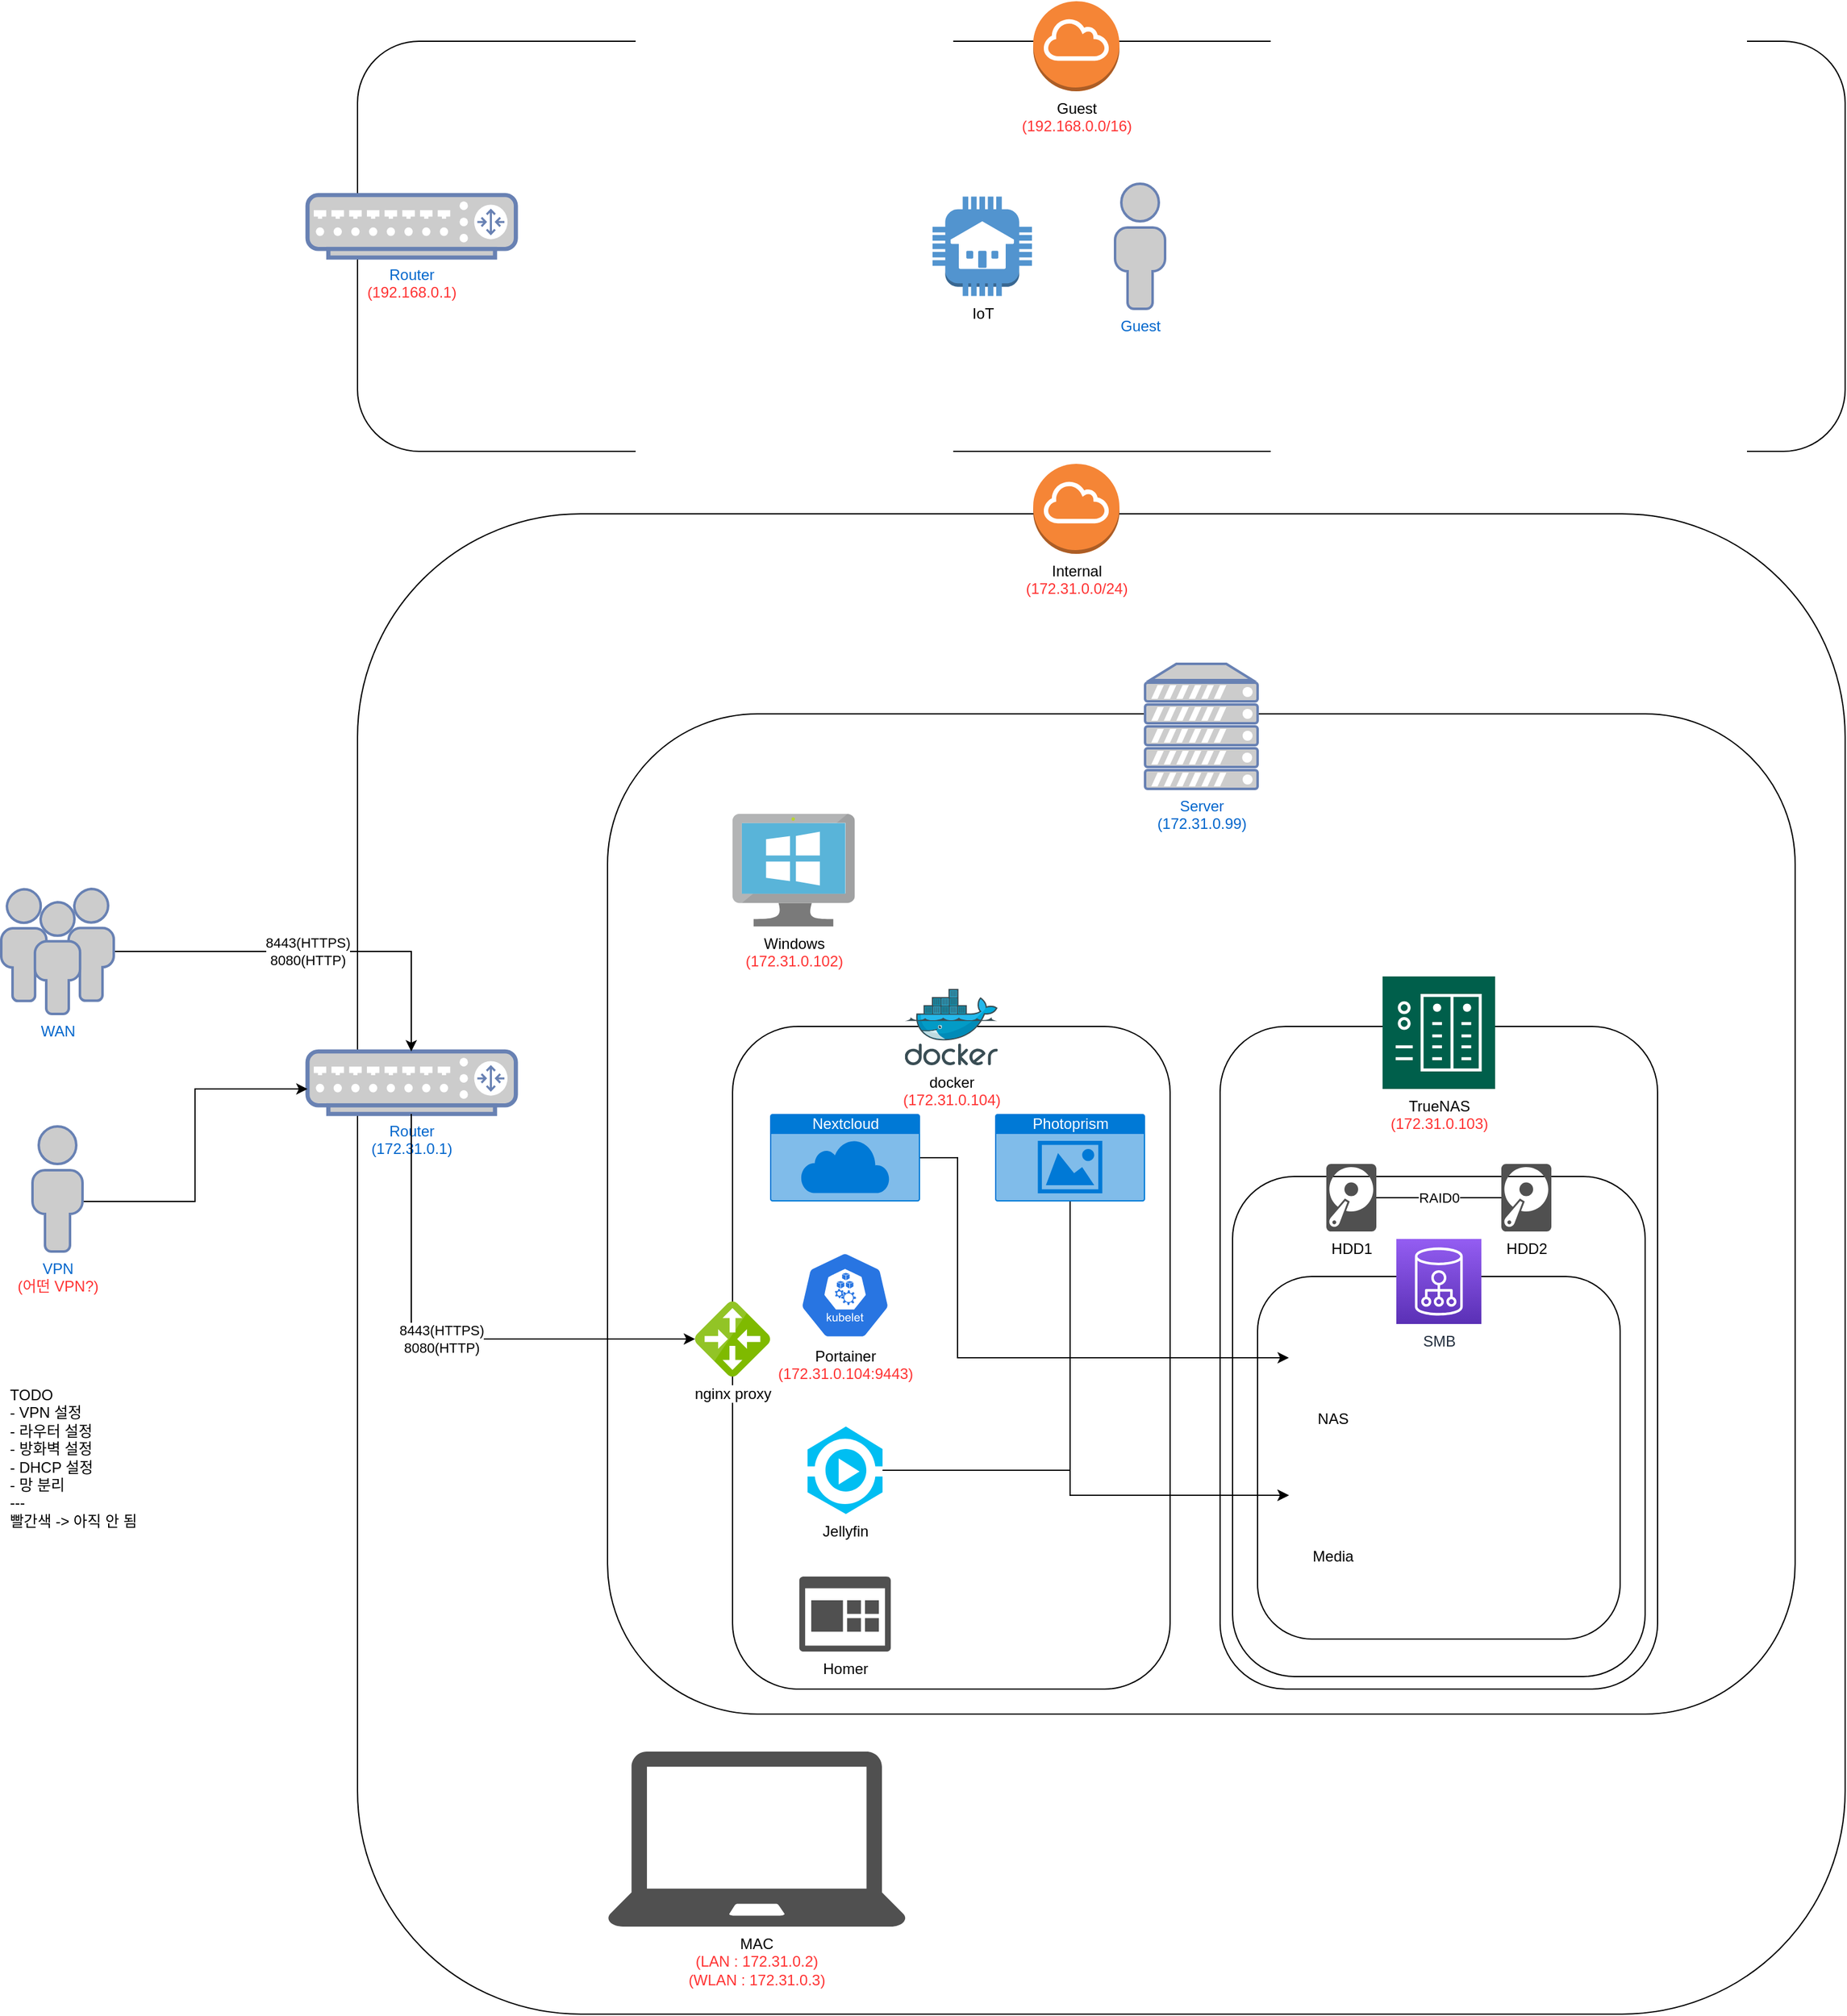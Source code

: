 <mxfile version="20.8.5" type="device"><diagram id="hAFyCi82fMLSz0JWg1Vl" name="페이지-1"><mxGraphModel dx="2857" dy="2219" grid="1" gridSize="10" guides="1" tooltips="1" connect="1" arrows="1" fold="1" page="1" pageScale="1" pageWidth="827" pageHeight="1169" math="0" shadow="0"><root><mxCell id="0"/><mxCell id="1" parent="0"/><mxCell id="MOVLWYC5Ug4_-rSUNYov-53" value="" style="group" vertex="1" connectable="0" parent="1"><mxGeometry x="240" y="-90" width="1230" height="1240" as="geometry"/></mxCell><mxCell id="MOVLWYC5Ug4_-rSUNYov-51" value="" style="group" vertex="1" connectable="0" parent="MOVLWYC5Ug4_-rSUNYov-53"><mxGeometry y="40" width="1230" height="1200" as="geometry"/></mxCell><mxCell id="MOVLWYC5Ug4_-rSUNYov-50" value="" style="rounded=1;whiteSpace=wrap;html=1;fontColor=#000000;" vertex="1" parent="MOVLWYC5Ug4_-rSUNYov-51"><mxGeometry x="40" width="1190" height="1200" as="geometry"/></mxCell><mxCell id="MOVLWYC5Ug4_-rSUNYov-10" value="" style="group;fontStyle=0" vertex="1" connectable="0" parent="MOVLWYC5Ug4_-rSUNYov-51"><mxGeometry x="240" y="110" width="950" height="850" as="geometry"/></mxCell><mxCell id="MOVLWYC5Ug4_-rSUNYov-9" value="" style="rounded=1;whiteSpace=wrap;html=1;fontStyle=1" vertex="1" parent="MOVLWYC5Ug4_-rSUNYov-10"><mxGeometry y="50" width="950" height="800" as="geometry"/></mxCell><mxCell id="MOVLWYC5Ug4_-rSUNYov-8" value="&lt;span style=&quot;font-weight: normal;&quot;&gt;Server&lt;br&gt;(172.31.0.99)&lt;br&gt;&lt;/span&gt;" style="fontColor=#0066CC;verticalAlign=top;verticalLabelPosition=bottom;labelPosition=center;align=center;html=1;outlineConnect=0;fillColor=#CCCCCC;strokeColor=#6881B3;gradientColor=none;gradientDirection=north;strokeWidth=2;shape=mxgraph.networks.server;fontStyle=1" vertex="1" parent="MOVLWYC5Ug4_-rSUNYov-10"><mxGeometry x="430" y="10" width="90" height="100" as="geometry"/></mxCell><mxCell id="MOVLWYC5Ug4_-rSUNYov-13" value="" style="group" vertex="1" connectable="0" parent="MOVLWYC5Ug4_-rSUNYov-10"><mxGeometry x="100.005" y="270" width="350" height="560" as="geometry"/></mxCell><mxCell id="MOVLWYC5Ug4_-rSUNYov-16" value="" style="group" vertex="1" connectable="0" parent="MOVLWYC5Ug4_-rSUNYov-13"><mxGeometry x="-30.005" width="380.005" height="560" as="geometry"/></mxCell><mxCell id="MOVLWYC5Ug4_-rSUNYov-15" value="" style="group" vertex="1" connectable="0" parent="MOVLWYC5Ug4_-rSUNYov-16"><mxGeometry y="30" width="380.005" height="530" as="geometry"/></mxCell><mxCell id="MOVLWYC5Ug4_-rSUNYov-12" value="" style="rounded=1;whiteSpace=wrap;html=1;" vertex="1" parent="MOVLWYC5Ug4_-rSUNYov-15"><mxGeometry x="30.01" width="349.99" height="530" as="geometry"/></mxCell><mxCell id="MOVLWYC5Ug4_-rSUNYov-19" value="Nextcloud" style="html=1;strokeColor=none;fillColor=#0079D6;labelPosition=center;verticalLabelPosition=middle;verticalAlign=top;align=center;fontSize=12;outlineConnect=0;spacingTop=-6;fontColor=#FFFFFF;sketch=0;shape=mxgraph.sitemap.cloud;" vertex="1" parent="MOVLWYC5Ug4_-rSUNYov-15"><mxGeometry x="60.0" y="70" width="120" height="70" as="geometry"/></mxCell><mxCell id="MOVLWYC5Ug4_-rSUNYov-20" value="Photoprism" style="html=1;strokeColor=none;fillColor=#0079D6;labelPosition=center;verticalLabelPosition=middle;verticalAlign=top;align=center;fontSize=12;outlineConnect=0;spacingTop=-6;fontColor=#FFFFFF;sketch=0;shape=mxgraph.sitemap.photo;" vertex="1" parent="MOVLWYC5Ug4_-rSUNYov-15"><mxGeometry x="240" y="70" width="120" height="70" as="geometry"/></mxCell><mxCell id="MOVLWYC5Ug4_-rSUNYov-21" value="Portainer&lt;br&gt;&lt;font color=&quot;#ff3333&quot;&gt;(172.31.0.104:9443)&lt;/font&gt;" style="sketch=0;html=1;dashed=0;whitespace=wrap;fillColor=#2875E2;strokeColor=#ffffff;points=[[0.005,0.63,0],[0.1,0.2,0],[0.9,0.2,0],[0.5,0,0],[0.995,0.63,0],[0.72,0.99,0],[0.5,1,0],[0.28,0.99,0]];verticalLabelPosition=bottom;align=center;verticalAlign=top;shape=mxgraph.kubernetes.icon;prIcon=kubelet" vertex="1" parent="MOVLWYC5Ug4_-rSUNYov-15"><mxGeometry x="80" y="180" width="80" height="70" as="geometry"/></mxCell><mxCell id="MOVLWYC5Ug4_-rSUNYov-69" value="&lt;font color=&quot;#000000&quot;&gt;Jellyfin&lt;/font&gt;" style="verticalLabelPosition=bottom;html=1;verticalAlign=top;align=center;strokeColor=none;fillColor=#00BEF2;shape=mxgraph.azure.media_service;pointerEvents=1;labelBackgroundColor=none;fontColor=#FF3333;" vertex="1" parent="MOVLWYC5Ug4_-rSUNYov-15"><mxGeometry x="90" y="320" width="60" height="70" as="geometry"/></mxCell><mxCell id="MOVLWYC5Ug4_-rSUNYov-79" value="Homer" style="sketch=0;pointerEvents=1;shadow=0;dashed=0;html=1;strokeColor=none;labelPosition=center;verticalLabelPosition=bottom;verticalAlign=top;align=center;fillColor=#505050;shape=mxgraph.mscae.oms.dashboard;labelBackgroundColor=none;fontColor=#000000;" vertex="1" parent="MOVLWYC5Ug4_-rSUNYov-15"><mxGeometry x="83.41" y="440" width="73.17" height="60" as="geometry"/></mxCell><mxCell id="MOVLWYC5Ug4_-rSUNYov-11" value="docker&lt;br&gt;&lt;font color=&quot;#ff3333&quot;&gt;(172.31.0.104)&lt;/font&gt;" style="sketch=0;aspect=fixed;html=1;points=[];align=center;image;fontSize=12;image=img/lib/mscae/Docker.svg;" vertex="1" parent="MOVLWYC5Ug4_-rSUNYov-16"><mxGeometry x="167.81" width="74.39" height="61" as="geometry"/></mxCell><mxCell id="MOVLWYC5Ug4_-rSUNYov-14" value="nginx proxy" style="sketch=0;aspect=fixed;html=1;points=[];align=center;image;fontSize=12;image=img/lib/mscae/Local_Network_Gateways.svg;" vertex="1" parent="MOVLWYC5Ug4_-rSUNYov-10"><mxGeometry x="70" y="520" width="60" height="60" as="geometry"/></mxCell><mxCell id="MOVLWYC5Ug4_-rSUNYov-23" value="&lt;font color=&quot;#000000&quot;&gt;Windows&lt;/font&gt;&lt;br&gt;(172.31.0.102)" style="sketch=0;aspect=fixed;html=1;points=[];align=center;image;fontSize=12;image=img/lib/mscae/VirtualMachineWindows.svg;fontColor=#FF3333;" vertex="1" parent="MOVLWYC5Ug4_-rSUNYov-10"><mxGeometry x="100" y="130" width="97.83" height="90" as="geometry"/></mxCell><mxCell id="MOVLWYC5Ug4_-rSUNYov-34" value="" style="group" vertex="1" connectable="0" parent="MOVLWYC5Ug4_-rSUNYov-10"><mxGeometry x="490" y="260" width="349.99" height="570" as="geometry"/></mxCell><mxCell id="MOVLWYC5Ug4_-rSUNYov-39" value="" style="group" vertex="1" connectable="0" parent="MOVLWYC5Ug4_-rSUNYov-34"><mxGeometry width="349.99" height="570" as="geometry"/></mxCell><mxCell id="MOVLWYC5Ug4_-rSUNYov-38" value="" style="group" vertex="1" connectable="0" parent="MOVLWYC5Ug4_-rSUNYov-39"><mxGeometry y="40" width="349.99" height="530" as="geometry"/></mxCell><mxCell id="MOVLWYC5Ug4_-rSUNYov-33" value="" style="rounded=1;whiteSpace=wrap;html=1;fontColor=#FF3333;" vertex="1" parent="MOVLWYC5Ug4_-rSUNYov-38"><mxGeometry width="349.99" height="530" as="geometry"/></mxCell><mxCell id="MOVLWYC5Ug4_-rSUNYov-41" value="" style="group" vertex="1" connectable="0" parent="MOVLWYC5Ug4_-rSUNYov-38"><mxGeometry x="10" y="100" width="330" height="420" as="geometry"/></mxCell><mxCell id="MOVLWYC5Ug4_-rSUNYov-62" value="" style="group" vertex="1" connectable="0" parent="MOVLWYC5Ug4_-rSUNYov-41"><mxGeometry y="20" width="330" height="400" as="geometry"/></mxCell><mxCell id="MOVLWYC5Ug4_-rSUNYov-40" value="" style="rounded=1;whiteSpace=wrap;html=1;fontColor=#000000;" vertex="1" parent="MOVLWYC5Ug4_-rSUNYov-62"><mxGeometry width="330" height="400" as="geometry"/></mxCell><mxCell id="MOVLWYC5Ug4_-rSUNYov-64" value="" style="group" vertex="1" connectable="0" parent="MOVLWYC5Ug4_-rSUNYov-62"><mxGeometry x="20" y="50" width="290" height="320" as="geometry"/></mxCell><mxCell id="MOVLWYC5Ug4_-rSUNYov-63" value="" style="rounded=1;whiteSpace=wrap;html=1;labelBackgroundColor=none;fontColor=#FF3333;" vertex="1" parent="MOVLWYC5Ug4_-rSUNYov-64"><mxGeometry y="30" width="290" height="290" as="geometry"/></mxCell><mxCell id="MOVLWYC5Ug4_-rSUNYov-61" value="SMB" style="sketch=0;points=[[0,0,0],[0.25,0,0],[0.5,0,0],[0.75,0,0],[1,0,0],[0,1,0],[0.25,1,0],[0.5,1,0],[0.75,1,0],[1,1,0],[0,0.25,0],[0,0.5,0],[0,0.75,0],[1,0.25,0],[1,0.5,0],[1,0.75,0]];outlineConnect=0;fontColor=#232F3E;gradientColor=#945DF2;gradientDirection=north;fillColor=#5A30B5;strokeColor=#ffffff;dashed=0;verticalLabelPosition=bottom;verticalAlign=top;align=center;html=1;fontSize=12;fontStyle=0;aspect=fixed;shape=mxgraph.aws4.resourceIcon;resIcon=mxgraph.aws4.cloud_directory;labelBackgroundColor=none;" vertex="1" parent="MOVLWYC5Ug4_-rSUNYov-64"><mxGeometry x="111" width="68" height="68" as="geometry"/></mxCell><mxCell id="MOVLWYC5Ug4_-rSUNYov-35" value="HDD1" style="sketch=0;pointerEvents=1;shadow=0;dashed=0;html=1;strokeColor=none;fillColor=#505050;labelPosition=center;verticalLabelPosition=bottom;verticalAlign=top;outlineConnect=0;align=center;shape=mxgraph.office.devices.hard_disk;fontColor=#000000;" vertex="1" parent="MOVLWYC5Ug4_-rSUNYov-41"><mxGeometry x="75.0" y="10" width="40" height="54" as="geometry"/></mxCell><mxCell id="MOVLWYC5Ug4_-rSUNYov-36" value="HDD2" style="sketch=0;pointerEvents=1;shadow=0;dashed=0;html=1;strokeColor=none;fillColor=#505050;labelPosition=center;verticalLabelPosition=bottom;verticalAlign=top;outlineConnect=0;align=center;shape=mxgraph.office.devices.hard_disk;fontColor=#000000;" vertex="1" parent="MOVLWYC5Ug4_-rSUNYov-41"><mxGeometry x="215" y="10" width="40" height="54" as="geometry"/></mxCell><mxCell id="MOVLWYC5Ug4_-rSUNYov-42" value="RAID0" style="edgeStyle=orthogonalEdgeStyle;rounded=0;orthogonalLoop=1;jettySize=auto;html=1;fontColor=#000000;endArrow=none;endFill=0;" edge="1" parent="MOVLWYC5Ug4_-rSUNYov-41" source="MOVLWYC5Ug4_-rSUNYov-35" target="MOVLWYC5Ug4_-rSUNYov-36"><mxGeometry relative="1" as="geometry"/></mxCell><mxCell id="MOVLWYC5Ug4_-rSUNYov-43" value="NAS" style="shape=image;html=1;verticalAlign=top;verticalLabelPosition=bottom;labelBackgroundColor=#ffffff;imageAspect=0;aspect=fixed;image=https://cdn2.iconfinder.com/data/icons/font-awesome/1792/hdd-o-128.png;fontColor=#000000;" vertex="1" parent="MOVLWYC5Ug4_-rSUNYov-41"><mxGeometry x="45" y="130" width="70" height="70" as="geometry"/></mxCell><mxCell id="MOVLWYC5Ug4_-rSUNYov-44" value="Media" style="shape=image;html=1;verticalAlign=top;verticalLabelPosition=bottom;labelBackgroundColor=#ffffff;imageAspect=0;aspect=fixed;image=https://cdn2.iconfinder.com/data/icons/font-awesome/1792/hdd-o-128.png;fontColor=#000000;" vertex="1" parent="MOVLWYC5Ug4_-rSUNYov-41"><mxGeometry x="45" y="240" width="70" height="70" as="geometry"/></mxCell><mxCell id="MOVLWYC5Ug4_-rSUNYov-24" value="TrueNAS&lt;br&gt;&lt;font color=&quot;#ff3333&quot;&gt;(172.31.0.103)&lt;/font&gt;" style="sketch=0;pointerEvents=1;shadow=0;dashed=0;html=1;strokeColor=none;fillColor=#005F4B;labelPosition=center;verticalLabelPosition=bottom;verticalAlign=top;align=center;outlineConnect=0;shape=mxgraph.veeam2.nas;fontColor=#000000;" vertex="1" parent="MOVLWYC5Ug4_-rSUNYov-39"><mxGeometry x="130" width="90" height="90" as="geometry"/></mxCell><mxCell id="MOVLWYC5Ug4_-rSUNYov-45" style="edgeStyle=orthogonalEdgeStyle;rounded=0;orthogonalLoop=1;jettySize=auto;html=1;entryX=0;entryY=0.5;entryDx=0;entryDy=0;fontColor=#000000;endArrow=classic;endFill=1;" edge="1" parent="MOVLWYC5Ug4_-rSUNYov-10" source="MOVLWYC5Ug4_-rSUNYov-19" target="MOVLWYC5Ug4_-rSUNYov-43"><mxGeometry relative="1" as="geometry"><Array as="points"><mxPoint x="280" y="405"/><mxPoint x="280" y="565"/></Array></mxGeometry></mxCell><mxCell id="MOVLWYC5Ug4_-rSUNYov-46" style="edgeStyle=orthogonalEdgeStyle;rounded=0;orthogonalLoop=1;jettySize=auto;html=1;entryX=0;entryY=0.5;entryDx=0;entryDy=0;fontColor=#000000;endArrow=classic;endFill=1;" edge="1" parent="MOVLWYC5Ug4_-rSUNYov-10" source="MOVLWYC5Ug4_-rSUNYov-20" target="MOVLWYC5Ug4_-rSUNYov-44"><mxGeometry relative="1" as="geometry"><Array as="points"><mxPoint x="370" y="675"/></Array></mxGeometry></mxCell><mxCell id="MOVLWYC5Ug4_-rSUNYov-70" style="edgeStyle=orthogonalEdgeStyle;rounded=0;orthogonalLoop=1;jettySize=auto;html=1;entryX=0;entryY=0.5;entryDx=0;entryDy=0;fontColor=#000000;endArrow=classic;endFill=1;exitX=1;exitY=0.5;exitDx=0;exitDy=0;exitPerimeter=0;" edge="1" parent="MOVLWYC5Ug4_-rSUNYov-10" source="MOVLWYC5Ug4_-rSUNYov-69" target="MOVLWYC5Ug4_-rSUNYov-44"><mxGeometry relative="1" as="geometry"><Array as="points"><mxPoint x="370" y="655"/><mxPoint x="370" y="675"/></Array></mxGeometry></mxCell><mxCell id="MOVLWYC5Ug4_-rSUNYov-3" value="Router&lt;br&gt;(172.31.0.1)" style="fontColor=#0066CC;verticalAlign=top;verticalLabelPosition=bottom;labelPosition=center;align=center;html=1;outlineConnect=0;fillColor=#CCCCCC;strokeColor=#6881B3;gradientColor=none;gradientDirection=north;strokeWidth=2;shape=mxgraph.networks.router;fontStyle=0" vertex="1" parent="MOVLWYC5Ug4_-rSUNYov-51"><mxGeometry y="430" width="166.66" height="50" as="geometry"/></mxCell><mxCell id="MOVLWYC5Ug4_-rSUNYov-49" value="MAC&lt;br&gt;&lt;span&gt;&lt;font color=&quot;#ff3333&quot;&gt;(LAN : 172.31.0.2)&lt;br&gt;(WLAN : 172.31.0.3)&lt;/font&gt;&lt;/span&gt;" style="sketch=0;pointerEvents=1;shadow=0;dashed=0;html=1;strokeColor=none;fillColor=#505050;labelPosition=center;verticalLabelPosition=bottom;verticalAlign=top;outlineConnect=0;align=center;shape=mxgraph.office.devices.laptop;fontColor=#000000;fontStyle=0" vertex="1" parent="MOVLWYC5Ug4_-rSUNYov-51"><mxGeometry x="240" y="990" width="238.82" height="140" as="geometry"/></mxCell><mxCell id="MOVLWYC5Ug4_-rSUNYov-18" value="&lt;span style=&quot;font-weight: normal;&quot;&gt;8443(HTTPS)&lt;br&gt;8080(HTTP)&lt;/span&gt;" style="edgeStyle=orthogonalEdgeStyle;rounded=0;orthogonalLoop=1;jettySize=auto;html=1;fontStyle=1;" edge="1" parent="MOVLWYC5Ug4_-rSUNYov-51" target="MOVLWYC5Ug4_-rSUNYov-14"><mxGeometry relative="1" as="geometry"><mxPoint x="83" y="480" as="sourcePoint"/><Array as="points"><mxPoint x="83" y="660"/></Array></mxGeometry></mxCell><mxCell id="MOVLWYC5Ug4_-rSUNYov-52" value="Internal&lt;br&gt;&lt;font color=&quot;#ff3333&quot;&gt;(172.31.0.0/24)&lt;/font&gt;" style="outlineConnect=0;dashed=0;verticalLabelPosition=bottom;verticalAlign=top;align=center;html=1;shape=mxgraph.aws3.internet_gateway;fillColor=#F58536;gradientColor=none;labelBackgroundColor=none;fontColor=#000000;" vertex="1" parent="MOVLWYC5Ug4_-rSUNYov-53"><mxGeometry x="580.5" width="69" height="72" as="geometry"/></mxCell><mxCell id="MOVLWYC5Ug4_-rSUNYov-5" value="" style="edgeStyle=orthogonalEdgeStyle;rounded=0;orthogonalLoop=1;jettySize=auto;html=1;" edge="1" parent="1" source="MOVLWYC5Ug4_-rSUNYov-4" target="MOVLWYC5Ug4_-rSUNYov-3"><mxGeometry x="0.018" relative="1" as="geometry"><Array as="points"><mxPoint x="150" y="500"/><mxPoint x="150" y="410"/></Array><mxPoint as="offset"/></mxGeometry></mxCell><mxCell id="MOVLWYC5Ug4_-rSUNYov-4" value="VPN&lt;br&gt;&lt;font color=&quot;#ff3333&quot;&gt;(어떤 VPN?)&lt;/font&gt;" style="fontColor=#0066CC;verticalAlign=top;verticalLabelPosition=bottom;labelPosition=center;align=center;html=1;outlineConnect=0;fillColor=#CCCCCC;strokeColor=#6881B3;gradientColor=none;gradientDirection=north;strokeWidth=2;shape=mxgraph.networks.user_male;" vertex="1" parent="1"><mxGeometry x="20" y="440" width="40" height="100" as="geometry"/></mxCell><mxCell id="MOVLWYC5Ug4_-rSUNYov-7" value="8443(HTTPS)&lt;br&gt;8080(HTTP)" style="edgeStyle=orthogonalEdgeStyle;rounded=0;orthogonalLoop=1;jettySize=auto;html=1;fontStyle=0" edge="1" parent="1" source="MOVLWYC5Ug4_-rSUNYov-6" target="MOVLWYC5Ug4_-rSUNYov-3"><mxGeometry x="-0.027" relative="1" as="geometry"><Array as="points"><mxPoint x="323" y="300"/></Array><mxPoint as="offset"/></mxGeometry></mxCell><mxCell id="MOVLWYC5Ug4_-rSUNYov-6" value="WAN" style="fontColor=#0066CC;verticalAlign=top;verticalLabelPosition=bottom;labelPosition=center;align=center;html=1;outlineConnect=0;fillColor=#CCCCCC;strokeColor=#6881B3;gradientColor=none;gradientDirection=north;strokeWidth=2;shape=mxgraph.networks.users;" vertex="1" parent="1"><mxGeometry x="-5" y="250" width="90" height="100" as="geometry"/></mxCell><mxCell id="MOVLWYC5Ug4_-rSUNYov-17" value="TODO&lt;br&gt;- VPN 설정&lt;br&gt;- 라우터 설정&lt;br&gt;- 방화벽 설정&lt;br&gt;- DHCP 설정&lt;br&gt;- 망 분리&lt;br&gt;---&lt;br&gt;빨간색 -&amp;gt; 아직 안 됨" style="text;html=1;align=left;verticalAlign=middle;resizable=0;points=[];autosize=1;strokeColor=none;fillColor=none;" vertex="1" parent="1"><mxGeometry y="640" width="120" height="130" as="geometry"/></mxCell><mxCell id="MOVLWYC5Ug4_-rSUNYov-56" value="" style="group" vertex="1" connectable="0" parent="1"><mxGeometry x="280" y="-460" width="1190" height="360" as="geometry"/></mxCell><mxCell id="MOVLWYC5Ug4_-rSUNYov-87" value="" style="group" vertex="1" connectable="0" parent="MOVLWYC5Ug4_-rSUNYov-56"><mxGeometry x="-60" y="32" width="1250" height="328" as="geometry"/></mxCell><mxCell id="MOVLWYC5Ug4_-rSUNYov-55" value="" style="rounded=1;whiteSpace=wrap;html=1;labelBackgroundColor=none;fontColor=#FF3333;" vertex="1" parent="MOVLWYC5Ug4_-rSUNYov-87"><mxGeometry x="60" width="1190" height="328" as="geometry"/></mxCell><mxCell id="MOVLWYC5Ug4_-rSUNYov-86" value="Router&lt;br&gt;&lt;font color=&quot;#ff3333&quot;&gt;(192.168.0.1)&lt;/font&gt;" style="fontColor=#0066CC;verticalAlign=top;verticalLabelPosition=bottom;labelPosition=center;align=center;html=1;outlineConnect=0;fillColor=#CCCCCC;strokeColor=#6881B3;gradientColor=none;gradientDirection=north;strokeWidth=2;shape=mxgraph.networks.router;fontStyle=0" vertex="1" parent="MOVLWYC5Ug4_-rSUNYov-87"><mxGeometry x="20" y="123" width="166.66" height="50" as="geometry"/></mxCell><mxCell id="MOVLWYC5Ug4_-rSUNYov-66" value="&lt;font color=&quot;#000000&quot;&gt;IoT&lt;/font&gt;" style="outlineConnect=0;dashed=0;verticalLabelPosition=bottom;verticalAlign=top;align=center;html=1;shape=mxgraph.aws3.house;fillColor=#5294CF;gradientColor=none;labelBackgroundColor=none;fontColor=#FF3333;" vertex="1" parent="MOVLWYC5Ug4_-rSUNYov-87"><mxGeometry x="520" y="124.25" width="79.5" height="79.5" as="geometry"/></mxCell><mxCell id="MOVLWYC5Ug4_-rSUNYov-67" value="Guest" style="fontColor=#0066CC;verticalAlign=top;verticalLabelPosition=bottom;labelPosition=center;align=center;html=1;outlineConnect=0;fillColor=#CCCCCC;strokeColor=#6881B3;gradientColor=none;gradientDirection=north;strokeWidth=2;shape=mxgraph.networks.user_male;labelBackgroundColor=none;" vertex="1" parent="MOVLWYC5Ug4_-rSUNYov-87"><mxGeometry x="666" y="114" width="40" height="100" as="geometry"/></mxCell><mxCell id="MOVLWYC5Ug4_-rSUNYov-54" value="Guest&lt;br&gt;&lt;font color=&quot;#ff3333&quot;&gt;(192.168.0.0/16)&lt;/font&gt;" style="outlineConnect=0;dashed=0;verticalLabelPosition=bottom;verticalAlign=top;align=center;html=1;shape=mxgraph.aws3.internet_gateway;fillColor=#F58536;gradientColor=none;labelBackgroundColor=none;fontColor=#000000;" vertex="1" parent="MOVLWYC5Ug4_-rSUNYov-56"><mxGeometry x="540.5" width="69" height="72" as="geometry"/></mxCell></root></mxGraphModel></diagram></mxfile>